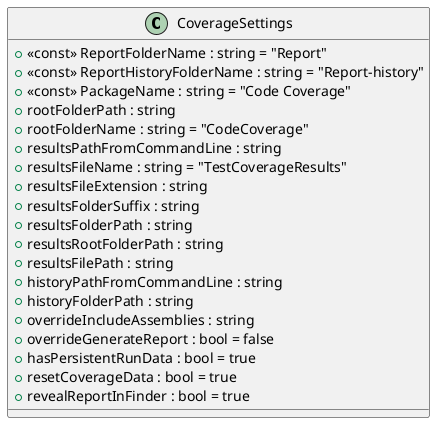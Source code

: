 @startuml
class CoverageSettings {
    + <<const>> ReportFolderName : string = "Report"
    + <<const>> ReportHistoryFolderName : string = "Report-history"
    + <<const>> PackageName : string = "Code Coverage"
    + rootFolderPath : string
    + rootFolderName : string = "CodeCoverage"
    + resultsPathFromCommandLine : string
    + resultsFileName : string = "TestCoverageResults"
    + resultsFileExtension : string
    + resultsFolderSuffix : string
    + resultsFolderPath : string
    + resultsRootFolderPath : string
    + resultsFilePath : string
    + historyPathFromCommandLine : string
    + historyFolderPath : string
    + overrideIncludeAssemblies : string
    + overrideGenerateReport : bool = false
    + hasPersistentRunData : bool = true
    + resetCoverageData : bool = true
    + revealReportInFinder : bool = true
}
@enduml
